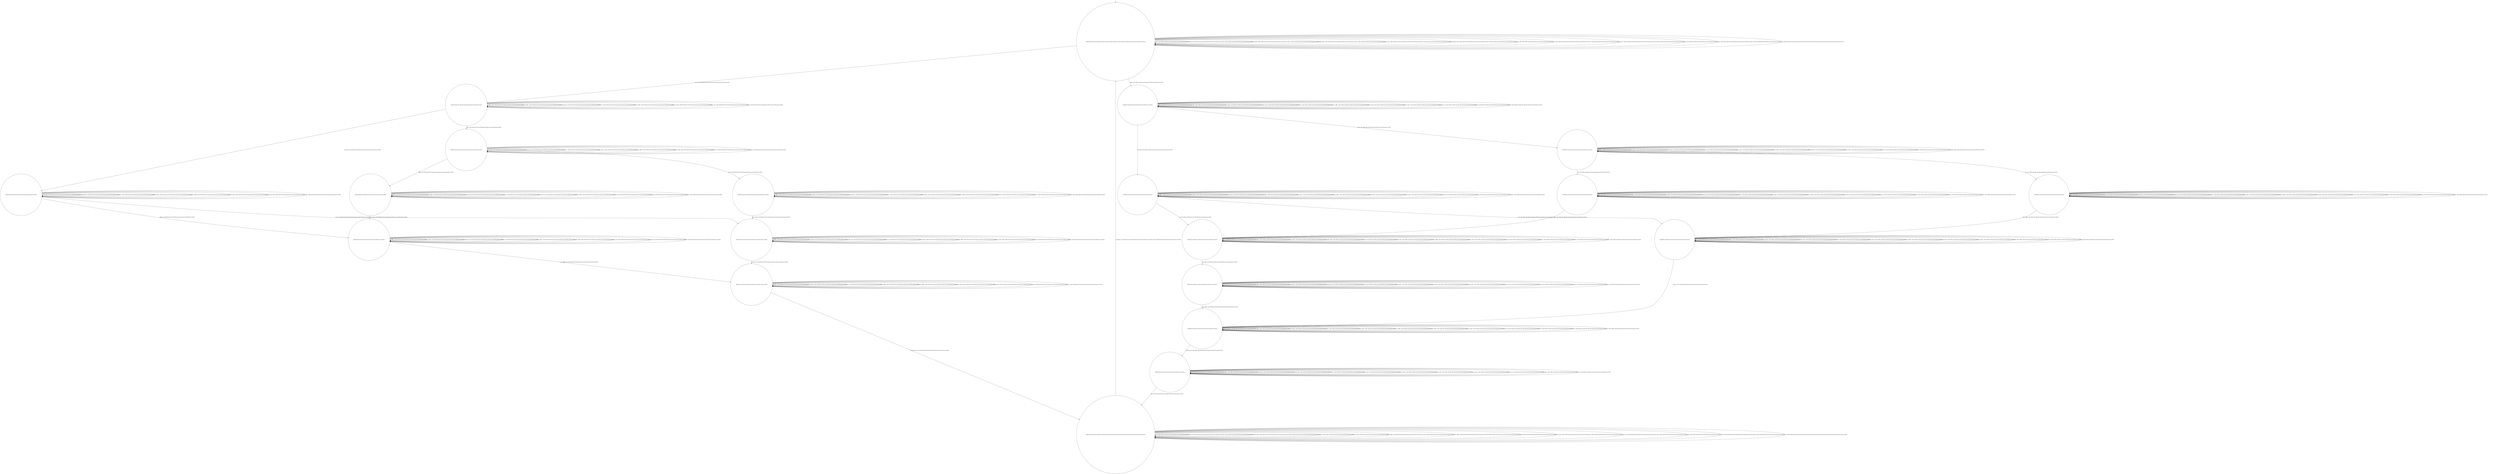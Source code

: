 digraph g {
	edge [lblstyle="above, sloped"];
	s0 [shape="circle" label="0@[((EUR and COF and TEA and not DOL and not TON and not CAP) or (DOL and TEA and CAP and TON and not EUR and not COF))]"];
	s1 [shape="circle" label="1@[((EUR and COF and TEA and not DOL and not TON and not CAP))]"];
	s2 [shape="circle" label="2@[((EUR and COF and TEA and not DOL and not TON and not CAP))]"];
	s3 [shape="circle" label="3@[((EUR and COF and TEA and not DOL and not TON and not CAP))]"];
	s4 [shape="circle" label="4@[((EUR and COF and TEA and not DOL and not TON and not CAP))]"];
	s5 [shape="circle" label="5@[((EUR and COF and TEA and not DOL and not TON and not CAP))]"];
	s6 [shape="circle" label="6@[((EUR and COF and TEA and not DOL and not TON and not CAP))]"];
	s7 [shape="circle" label="7@[((EUR and COF and TEA and not DOL and not TON and not CAP))]"];
	s8 [shape="circle" label="8@[((EUR and COF and TEA and not DOL and not TON and not CAP))]"];
	s9 [shape="circle" label="9@[((EUR and COF and TEA and not DOL and not TON and not CAP) or (DOL and TEA and CAP and TON and not EUR and not COF))]"];
	s10 [shape="circle" label="10@[((DOL and TEA and CAP and TON and not EUR and not COF))]"];
	s11 [shape="circle" label="11@[((DOL and TEA and CAP and TON and not EUR and not COF))]"];
	s12 [shape="circle" label="12@[((DOL and TEA and CAP and TON and not EUR and not COF))]"];
	s13 [shape="circle" label="13@[((DOL and TEA and CAP and TON and not EUR and not COF))]"];
	s14 [shape="circle" label="14@[((DOL and TEA and CAP and TON and not EUR and not COF))]"];
	s15 [shape="circle" label="15@[((DOL and TEA and CAP and TON and not EUR and not COF))]"];
	s16 [shape="circle" label="16@[((DOL and TEA and CAP and TON and not EUR and not COF))]"];
	s17 [shape="circle" label="17@[((DOL and TEA and CAP and TON and not EUR and not COF))]"];
	s18 [shape="circle" label="18@[((DOL and TEA and CAP and TON and not EUR and not COF))]"];
	s19 [shape="circle" label="19@[((DOL and TEA and CAP and TON and not EUR and not COF))]"];
	s0 -> s0 [label="cap / nok() [((DOL and TEA and CAP and TON and not EUR and not COF))]"];
	s0 -> s0 [label="coffee / nok() [((EUR and COF and TEA and not DOL and not TON and not CAP) or (DOL and TEA and CAP and TON and not EUR and not COF))]"];
	s0 -> s0 [label="cup_taken / nok() [((EUR and COF and TEA and not DOL and not TON and not CAP) or (DOL and TEA and CAP and TON and not EUR and not COF))]"];
	s0 -> s0 [label="display_done / nok() [((EUR and COF and TEA and not DOL and not TON and not CAP) or (DOL and TEA and CAP and TON and not EUR and not COF))]"];
	s0 -> s10 [label="dollar / ok() [((DOL and TEA and CAP and TON and not EUR and not COF))]"];
	s0 -> s1 [label="euro / ok() [((EUR and COF and TEA and not DOL and not TON and not CAP))]"];
	s0 -> s0 [label="no_sugar / nok() [((EUR and COF and TEA and not DOL and not TON and not CAP) or (DOL and TEA and CAP and TON and not EUR and not COF))]"];
	s0 -> s0 [label="pour_coffee / nok() [((EUR and COF and TEA and not DOL and not TON and not CAP) or (DOL and TEA and CAP and TON and not EUR and not COF))]"];
	s0 -> s0 [label="pour_milk / nok() [((DOL and TEA and CAP and TON and not EUR and not COF))]"];
	s0 -> s0 [label="pour_sugar / nok() [((EUR and COF and TEA and not DOL and not TON and not CAP) or (DOL and TEA and CAP and TON and not EUR and not COF))]"];
	s0 -> s0 [label="pour_tea / nok() [((EUR and COF and TEA and not DOL and not TON and not CAP) or (DOL and TEA and CAP and TON and not EUR and not COF))]"];
	s0 -> s0 [label="ring / nok() [((DOL and TEA and CAP and TON and not EUR and not COF))]"];
	s0 -> s0 [label="sugar / nok() [((EUR and COF and TEA and not DOL and not TON and not CAP) or (DOL and TEA and CAP and TON and not EUR and not COF))]"];
	s0 -> s0 [label="tea / nok() [((EUR and COF and TEA and not DOL and not TON and not CAP) or (DOL and TEA and CAP and TON and not EUR and not COF))]"];
	s1 -> s1 [label="coffee / nok() [((EUR and COF and TEA and not DOL and not TON and not CAP))]"];
	s1 -> s1 [label="cup_taken / nok() [((EUR and COF and TEA and not DOL and not TON and not CAP))]"];
	s1 -> s1 [label="display_done / nok() [((EUR and COF and TEA and not DOL and not TON and not CAP))]"];
	s1 -> s1 [label="euro / nok() [((EUR and COF and TEA and not DOL and not TON and not CAP))]"];
	s1 -> s2 [label="no_sugar / ok() [((EUR and COF and TEA and not DOL and not TON and not CAP))]"];
	s1 -> s1 [label="pour_coffee / nok() [((EUR and COF and TEA and not DOL and not TON and not CAP))]"];
	s1 -> s1 [label="pour_sugar / nok() [((EUR and COF and TEA and not DOL and not TON and not CAP))]"];
	s1 -> s1 [label="pour_tea / nok() [((EUR and COF and TEA and not DOL and not TON and not CAP))]"];
	s1 -> s3 [label="sugar / ok() [((EUR and COF and TEA and not DOL and not TON and not CAP))]"];
	s1 -> s1 [label="tea / nok() [((EUR and COF and TEA and not DOL and not TON and not CAP))]"];
	s2 -> s6 [label="coffee / ok() [((EUR and COF and TEA and not DOL and not TON and not CAP))]"];
	s2 -> s2 [label="cup_taken / nok() [((EUR and COF and TEA and not DOL and not TON and not CAP))]"];
	s2 -> s2 [label="display_done / nok() [((EUR and COF and TEA and not DOL and not TON and not CAP))]"];
	s2 -> s2 [label="euro / nok() [((EUR and COF and TEA and not DOL and not TON and not CAP))]"];
	s2 -> s2 [label="no_sugar / nok() [((EUR and COF and TEA and not DOL and not TON and not CAP))]"];
	s2 -> s2 [label="pour_coffee / nok() [((EUR and COF and TEA and not DOL and not TON and not CAP))]"];
	s2 -> s2 [label="pour_sugar / nok() [((EUR and COF and TEA and not DOL and not TON and not CAP))]"];
	s2 -> s2 [label="pour_tea / nok() [((EUR and COF and TEA and not DOL and not TON and not CAP))]"];
	s2 -> s2 [label="sugar / void() [((EUR and COF and TEA and not DOL and not TON and not CAP))]"];
	s2 -> s7 [label="tea / ok() [((EUR and COF and TEA and not DOL and not TON and not CAP))]"];
	s3 -> s4 [label="coffee / ok() [((EUR and COF and TEA and not DOL and not TON and not CAP))]"];
	s3 -> s3 [label="cup_taken / nok() [((EUR and COF and TEA and not DOL and not TON and not CAP))]"];
	s3 -> s3 [label="display_done / nok() [((EUR and COF and TEA and not DOL and not TON and not CAP))]"];
	s3 -> s3 [label="euro / nok() [((EUR and COF and TEA and not DOL and not TON and not CAP))]"];
	s3 -> s3 [label="no_sugar / void() [((EUR and COF and TEA and not DOL and not TON and not CAP))]"];
	s3 -> s3 [label="pour_coffee / nok() [((EUR and COF and TEA and not DOL and not TON and not CAP))]"];
	s3 -> s3 [label="pour_sugar / nok() [((EUR and COF and TEA and not DOL and not TON and not CAP))]"];
	s3 -> s3 [label="pour_tea / nok() [((EUR and COF and TEA and not DOL and not TON and not CAP))]"];
	s3 -> s3 [label="sugar / nok() [((EUR and COF and TEA and not DOL and not TON and not CAP))]"];
	s3 -> s5 [label="tea / ok() [((EUR and COF and TEA and not DOL and not TON and not CAP))]"];
	s4 -> s4 [label="coffee / nok() [((EUR and COF and TEA and not DOL and not TON and not CAP))]"];
	s4 -> s4 [label="cup_taken / nok() [((EUR and COF and TEA and not DOL and not TON and not CAP))]"];
	s4 -> s4 [label="display_done / nok() [((EUR and COF and TEA and not DOL and not TON and not CAP))]"];
	s4 -> s4 [label="euro / nok() [((EUR and COF and TEA and not DOL and not TON and not CAP))]"];
	s4 -> s4 [label="no_sugar / nok() [((EUR and COF and TEA and not DOL and not TON and not CAP))]"];
	s4 -> s4 [label="pour_coffee / nok() [((EUR and COF and TEA and not DOL and not TON and not CAP))]"];
	s4 -> s6 [label="pour_sugar / ok() [((EUR and COF and TEA and not DOL and not TON and not CAP))]"];
	s4 -> s4 [label="pour_tea / nok() [((EUR and COF and TEA and not DOL and not TON and not CAP))]"];
	s4 -> s4 [label="sugar / nok() [((EUR and COF and TEA and not DOL and not TON and not CAP))]"];
	s4 -> s4 [label="tea / void() [((EUR and COF and TEA and not DOL and not TON and not CAP))]"];
	s5 -> s5 [label="coffee / void() [((EUR and COF and TEA and not DOL and not TON and not CAP))]"];
	s5 -> s5 [label="cup_taken / nok() [((EUR and COF and TEA and not DOL and not TON and not CAP))]"];
	s5 -> s5 [label="display_done / nok() [((EUR and COF and TEA and not DOL and not TON and not CAP))]"];
	s5 -> s5 [label="euro / nok() [((EUR and COF and TEA and not DOL and not TON and not CAP))]"];
	s5 -> s5 [label="no_sugar / nok() [((EUR and COF and TEA and not DOL and not TON and not CAP))]"];
	s5 -> s5 [label="pour_coffee / nok() [((EUR and COF and TEA and not DOL and not TON and not CAP))]"];
	s5 -> s7 [label="pour_sugar / ok() [((EUR and COF and TEA and not DOL and not TON and not CAP))]"];
	s5 -> s5 [label="pour_tea / nok() [((EUR and COF and TEA and not DOL and not TON and not CAP))]"];
	s5 -> s5 [label="sugar / nok() [((EUR and COF and TEA and not DOL and not TON and not CAP))]"];
	s5 -> s5 [label="tea / nok() [((EUR and COF and TEA and not DOL and not TON and not CAP))]"];
	s6 -> s6 [label="coffee / nok() [((EUR and COF and TEA and not DOL and not TON and not CAP))]"];
	s6 -> s6 [label="cup_taken / nok() [((EUR and COF and TEA and not DOL and not TON and not CAP))]"];
	s6 -> s6 [label="display_done / nok() [((EUR and COF and TEA and not DOL and not TON and not CAP))]"];
	s6 -> s6 [label="euro / nok() [((EUR and COF and TEA and not DOL and not TON and not CAP))]"];
	s6 -> s6 [label="no_sugar / nok() [((EUR and COF and TEA and not DOL and not TON and not CAP))]"];
	s6 -> s8 [label="pour_coffee / ok() [((EUR and COF and TEA and not DOL and not TON and not CAP))]"];
	s6 -> s6 [label="pour_sugar / nok() [((EUR and COF and TEA and not DOL and not TON and not CAP))]"];
	s6 -> s6 [label="pour_tea / nok() [((EUR and COF and TEA and not DOL and not TON and not CAP))]"];
	s6 -> s6 [label="sugar / nok() [((EUR and COF and TEA and not DOL and not TON and not CAP))]"];
	s6 -> s6 [label="tea / void() [((EUR and COF and TEA and not DOL and not TON and not CAP))]"];
	s7 -> s7 [label="coffee / void() [((EUR and COF and TEA and not DOL and not TON and not CAP))]"];
	s7 -> s7 [label="cup_taken / nok() [((EUR and COF and TEA and not DOL and not TON and not CAP))]"];
	s7 -> s7 [label="display_done / nok() [((EUR and COF and TEA and not DOL and not TON and not CAP))]"];
	s7 -> s7 [label="euro / nok() [((EUR and COF and TEA and not DOL and not TON and not CAP))]"];
	s7 -> s7 [label="no_sugar / nok() [((EUR and COF and TEA and not DOL and not TON and not CAP))]"];
	s7 -> s7 [label="pour_coffee / nok() [((EUR and COF and TEA and not DOL and not TON and not CAP))]"];
	s7 -> s7 [label="pour_sugar / nok() [((EUR and COF and TEA and not DOL and not TON and not CAP))]"];
	s7 -> s8 [label="pour_tea / ok() [((EUR and COF and TEA and not DOL and not TON and not CAP))]"];
	s7 -> s7 [label="sugar / nok() [((EUR and COF and TEA and not DOL and not TON and not CAP))]"];
	s7 -> s7 [label="tea / nok() [((EUR and COF and TEA and not DOL and not TON and not CAP))]"];
	s8 -> s8 [label="coffee / nok() [((EUR and COF and TEA and not DOL and not TON and not CAP))]"];
	s8 -> s8 [label="cup_taken / nok() [((EUR and COF and TEA and not DOL and not TON and not CAP))]"];
	s8 -> s9 [label="display_done / ok() [((EUR and COF and TEA and not DOL and not TON and not CAP))]"];
	s8 -> s8 [label="euro / nok() [((EUR and COF and TEA and not DOL and not TON and not CAP))]"];
	s8 -> s8 [label="no_sugar / nok() [((EUR and COF and TEA and not DOL and not TON and not CAP))]"];
	s8 -> s8 [label="pour_coffee / nok() [((EUR and COF and TEA and not DOL and not TON and not CAP))]"];
	s8 -> s8 [label="pour_sugar / nok() [((EUR and COF and TEA and not DOL and not TON and not CAP))]"];
	s8 -> s8 [label="pour_tea / nok() [((EUR and COF and TEA and not DOL and not TON and not CAP))]"];
	s8 -> s8 [label="sugar / nok() [((EUR and COF and TEA and not DOL and not TON and not CAP))]"];
	s8 -> s8 [label="tea / nok() [((EUR and COF and TEA and not DOL and not TON and not CAP))]"];
	s9 -> s9 [label="cap / nok() [((DOL and TEA and CAP and TON and not EUR and not COF))]"];
	s9 -> s9 [label="coffee / nok() [((EUR and COF and TEA and not DOL and not TON and not CAP) or (DOL and TEA and CAP and TON and not EUR and not COF))]"];
	s9 -> s0 [label="cup_taken / ok() [((EUR and COF and TEA and not DOL and not TON and not CAP) or (DOL and TEA and CAP and TON and not EUR and not COF))]"];
	s9 -> s9 [label="display_done / nok() [((EUR and COF and TEA and not DOL and not TON and not CAP) or (DOL and TEA and CAP and TON and not EUR and not COF))]"];
	s9 -> s9 [label="dollar / nok() [((DOL and TEA and CAP and TON and not EUR and not COF))]"];
	s9 -> s9 [label="euro / nok() [((EUR and COF and TEA and not DOL and not TON and not CAP))]"];
	s9 -> s9 [label="no_sugar / nok() [((EUR and COF and TEA and not DOL and not TON and not CAP) or (DOL and TEA and CAP and TON and not EUR and not COF))]"];
	s9 -> s9 [label="pour_coffee / nok() [((EUR and COF and TEA and not DOL and not TON and not CAP) or (DOL and TEA and CAP and TON and not EUR and not COF))]"];
	s9 -> s9 [label="pour_milk / nok() [((DOL and TEA and CAP and TON and not EUR and not COF))]"];
	s9 -> s9 [label="pour_sugar / nok() [((EUR and COF and TEA and not DOL and not TON and not CAP) or (DOL and TEA and CAP and TON and not EUR and not COF))]"];
	s9 -> s9 [label="pour_tea / nok() [((EUR and COF and TEA and not DOL and not TON and not CAP) or (DOL and TEA and CAP and TON and not EUR and not COF))]"];
	s9 -> s9 [label="ring / nok() [((DOL and TEA and CAP and TON and not EUR and not COF))]"];
	s9 -> s9 [label="sugar / nok() [((EUR and COF and TEA and not DOL and not TON and not CAP) or (DOL and TEA and CAP and TON and not EUR and not COF))]"];
	s9 -> s9 [label="tea / nok() [((EUR and COF and TEA and not DOL and not TON and not CAP) or (DOL and TEA and CAP and TON and not EUR and not COF))]"];
	s10 -> s10 [label="cap / nok() [((DOL and TEA and CAP and TON and not EUR and not COF))]"];
	s10 -> s10 [label="coffee / nok() [((DOL and TEA and CAP and TON and not EUR and not COF))]"];
	s10 -> s10 [label="cup_taken / nok() [((DOL and TEA and CAP and TON and not EUR and not COF))]"];
	s10 -> s10 [label="display_done / nok() [((DOL and TEA and CAP and TON and not EUR and not COF))]"];
	s10 -> s10 [label="dollar / nok() [((DOL and TEA and CAP and TON and not EUR and not COF))]"];
	s10 -> s11 [label="no_sugar / ok() [((DOL and TEA and CAP and TON and not EUR and not COF))]"];
	s10 -> s10 [label="pour_coffee / nok() [((DOL and TEA and CAP and TON and not EUR and not COF))]"];
	s10 -> s10 [label="pour_milk / nok() [((DOL and TEA and CAP and TON and not EUR and not COF))]"];
	s10 -> s10 [label="pour_sugar / nok() [((DOL and TEA and CAP and TON and not EUR and not COF))]"];
	s10 -> s10 [label="pour_tea / nok() [((DOL and TEA and CAP and TON and not EUR and not COF))]"];
	s10 -> s10 [label="ring / nok() [((DOL and TEA and CAP and TON and not EUR and not COF))]"];
	s10 -> s12 [label="sugar / ok() [((DOL and TEA and CAP and TON and not EUR and not COF))]"];
	s10 -> s10 [label="tea / nok() [((DOL and TEA and CAP and TON and not EUR and not COF))]"];
	s11 -> s15 [label="cap / ok() [((DOL and TEA and CAP and TON and not EUR and not COF))]"];
	s11 -> s11 [label="coffee / Ω [((DOL and TEA and CAP and TON and not EUR and not COF))]"];
	s11 -> s11 [label="cup_taken / nok() [((DOL and TEA and CAP and TON and not EUR and not COF))]"];
	s11 -> s11 [label="display_done / nok() [((DOL and TEA and CAP and TON and not EUR and not COF))]"];
	s11 -> s11 [label="dollar / nok() [((DOL and TEA and CAP and TON and not EUR and not COF))]"];
	s11 -> s11 [label="no_sugar / nok() [((DOL and TEA and CAP and TON and not EUR and not COF))]"];
	s11 -> s11 [label="pour_coffee / nok() [((DOL and TEA and CAP and TON and not EUR and not COF))]"];
	s11 -> s11 [label="pour_milk / nok() [((DOL and TEA and CAP and TON and not EUR and not COF))]"];
	s11 -> s11 [label="pour_sugar / nok() [((DOL and TEA and CAP and TON and not EUR and not COF))]"];
	s11 -> s11 [label="pour_tea / nok() [((DOL and TEA and CAP and TON and not EUR and not COF))]"];
	s11 -> s11 [label="ring / nok() [((DOL and TEA and CAP and TON and not EUR and not COF))]"];
	s11 -> s11 [label="sugar / void() [((DOL and TEA and CAP and TON and not EUR and not COF))]"];
	s11 -> s16 [label="tea / ok() [((DOL and TEA and CAP and TON and not EUR and not COF))]"];
	s12 -> s13 [label="cap / ok() [((DOL and TEA and CAP and TON and not EUR and not COF))]"];
	s12 -> s12 [label="coffee / Ω [((DOL and TEA and CAP and TON and not EUR and not COF))]"];
	s12 -> s12 [label="cup_taken / nok() [((DOL and TEA and CAP and TON and not EUR and not COF))]"];
	s12 -> s12 [label="display_done / nok() [((DOL and TEA and CAP and TON and not EUR and not COF))]"];
	s12 -> s12 [label="dollar / nok() [((DOL and TEA and CAP and TON and not EUR and not COF))]"];
	s12 -> s12 [label="no_sugar / void() [((DOL and TEA and CAP and TON and not EUR and not COF))]"];
	s12 -> s12 [label="pour_coffee / nok() [((DOL and TEA and CAP and TON and not EUR and not COF))]"];
	s12 -> s12 [label="pour_milk / nok() [((DOL and TEA and CAP and TON and not EUR and not COF))]"];
	s12 -> s12 [label="pour_sugar / nok() [((DOL and TEA and CAP and TON and not EUR and not COF))]"];
	s12 -> s12 [label="pour_tea / nok() [((DOL and TEA and CAP and TON and not EUR and not COF))]"];
	s12 -> s12 [label="ring / nok() [((DOL and TEA and CAP and TON and not EUR and not COF))]"];
	s12 -> s12 [label="sugar / nok() [((DOL and TEA and CAP and TON and not EUR and not COF))]"];
	s12 -> s14 [label="tea / ok() [((DOL and TEA and CAP and TON and not EUR and not COF))]"];
	s13 -> s13 [label="cap / nok() [((DOL and TEA and CAP and TON and not EUR and not COF))]"];
	s13 -> s13 [label="coffee / void() [((DOL and TEA and CAP and TON and not EUR and not COF))]"];
	s13 -> s13 [label="cup_taken / nok() [((DOL and TEA and CAP and TON and not EUR and not COF))]"];
	s13 -> s13 [label="display_done / nok() [((DOL and TEA and CAP and TON and not EUR and not COF))]"];
	s13 -> s13 [label="dollar / nok() [((DOL and TEA and CAP and TON and not EUR and not COF))]"];
	s13 -> s13 [label="no_sugar / nok() [((DOL and TEA and CAP and TON and not EUR and not COF))]"];
	s13 -> s13 [label="pour_coffee / nok() [((DOL and TEA and CAP and TON and not EUR and not COF))]"];
	s13 -> s13 [label="pour_milk / nok() [((DOL and TEA and CAP and TON and not EUR and not COF))]"];
	s13 -> s15 [label="pour_sugar / ok() [((DOL and TEA and CAP and TON and not EUR and not COF))]"];
	s13 -> s13 [label="pour_tea / nok() [((DOL and TEA and CAP and TON and not EUR and not COF))]"];
	s13 -> s13 [label="ring / nok() [((DOL and TEA and CAP and TON and not EUR and not COF))]"];
	s13 -> s13 [label="sugar / nok() [((DOL and TEA and CAP and TON and not EUR and not COF))]"];
	s13 -> s13 [label="tea / void() [((DOL and TEA and CAP and TON and not EUR and not COF))]"];
	s14 -> s14 [label="cap / void() [((DOL and TEA and CAP and TON and not EUR and not COF))]"];
	s14 -> s14 [label="coffee / void() [((DOL and TEA and CAP and TON and not EUR and not COF))]"];
	s14 -> s14 [label="cup_taken / nok() [((DOL and TEA and CAP and TON and not EUR and not COF))]"];
	s14 -> s14 [label="display_done / nok() [((DOL and TEA and CAP and TON and not EUR and not COF))]"];
	s14 -> s14 [label="dollar / nok() [((DOL and TEA and CAP and TON and not EUR and not COF))]"];
	s14 -> s14 [label="no_sugar / nok() [((DOL and TEA and CAP and TON and not EUR and not COF))]"];
	s14 -> s14 [label="pour_coffee / nok() [((DOL and TEA and CAP and TON and not EUR and not COF))]"];
	s14 -> s14 [label="pour_milk / nok() [((DOL and TEA and CAP and TON and not EUR and not COF))]"];
	s14 -> s16 [label="pour_sugar / ok() [((DOL and TEA and CAP and TON and not EUR and not COF))]"];
	s14 -> s14 [label="pour_tea / nok() [((DOL and TEA and CAP and TON and not EUR and not COF))]"];
	s14 -> s14 [label="ring / nok() [((DOL and TEA and CAP and TON and not EUR and not COF))]"];
	s14 -> s14 [label="sugar / nok() [((DOL and TEA and CAP and TON and not EUR and not COF))]"];
	s14 -> s14 [label="tea / nok() [((DOL and TEA and CAP and TON and not EUR and not COF))]"];
	s15 -> s15 [label="cap / nok() [((DOL and TEA and CAP and TON and not EUR and not COF))]"];
	s15 -> s15 [label="coffee / void() [((DOL and TEA and CAP and TON and not EUR and not COF))]"];
	s15 -> s15 [label="cup_taken / nok() [((DOL and TEA and CAP and TON and not EUR and not COF))]"];
	s15 -> s15 [label="display_done / nok() [((DOL and TEA and CAP and TON and not EUR and not COF))]"];
	s15 -> s15 [label="dollar / nok() [((DOL and TEA and CAP and TON and not EUR and not COF))]"];
	s15 -> s15 [label="no_sugar / nok() [((DOL and TEA and CAP and TON and not EUR and not COF))]"];
	s15 -> s15 [label="pour_coffee / nok() [((DOL and TEA and CAP and TON and not EUR and not COF))]"];
	s15 -> s18 [label="pour_milk / ok() [((DOL and TEA and CAP and TON and not EUR and not COF))]"];
	s15 -> s15 [label="pour_sugar / nok() [((DOL and TEA and CAP and TON and not EUR and not COF))]"];
	s15 -> s15 [label="pour_tea / nok() [((DOL and TEA and CAP and TON and not EUR and not COF))]"];
	s15 -> s15 [label="ring / nok() [((DOL and TEA and CAP and TON and not EUR and not COF))]"];
	s15 -> s15 [label="sugar / nok() [((DOL and TEA and CAP and TON and not EUR and not COF))]"];
	s15 -> s15 [label="tea / void() [((DOL and TEA and CAP and TON and not EUR and not COF))]"];
	s16 -> s16 [label="cap / void() [((DOL and TEA and CAP and TON and not EUR and not COF))]"];
	s16 -> s16 [label="coffee / void() [((DOL and TEA and CAP and TON and not EUR and not COF))]"];
	s16 -> s16 [label="cup_taken / nok() [((DOL and TEA and CAP and TON and not EUR and not COF))]"];
	s16 -> s16 [label="display_done / nok() [((DOL and TEA and CAP and TON and not EUR and not COF))]"];
	s16 -> s16 [label="dollar / nok() [((DOL and TEA and CAP and TON and not EUR and not COF))]"];
	s16 -> s16 [label="no_sugar / nok() [((DOL and TEA and CAP and TON and not EUR and not COF))]"];
	s16 -> s16 [label="pour_coffee / nok() [((DOL and TEA and CAP and TON and not EUR and not COF))]"];
	s16 -> s16 [label="pour_milk / nok() [((DOL and TEA and CAP and TON and not EUR and not COF))]"];
	s16 -> s16 [label="pour_sugar / nok() [((DOL and TEA and CAP and TON and not EUR and not COF))]"];
	s16 -> s17 [label="pour_tea / ok() [((DOL and TEA and CAP and TON and not EUR and not COF))]"];
	s16 -> s16 [label="ring / nok() [((DOL and TEA and CAP and TON and not EUR and not COF))]"];
	s16 -> s16 [label="sugar / nok() [((DOL and TEA and CAP and TON and not EUR and not COF))]"];
	s16 -> s16 [label="tea / nok() [((DOL and TEA and CAP and TON and not EUR and not COF))]"];
	s17 -> s17 [label="cap / nok() [((DOL and TEA and CAP and TON and not EUR and not COF))]"];
	s17 -> s17 [label="coffee / nok() [((DOL and TEA and CAP and TON and not EUR and not COF))]"];
	s17 -> s17 [label="cup_taken / nok() [((DOL and TEA and CAP and TON and not EUR and not COF))]"];
	s17 -> s19 [label="display_done / ok() [((DOL and TEA and CAP and TON and not EUR and not COF))]"];
	s17 -> s17 [label="dollar / nok() [((DOL and TEA and CAP and TON and not EUR and not COF))]"];
	s17 -> s17 [label="no_sugar / nok() [((DOL and TEA and CAP and TON and not EUR and not COF))]"];
	s17 -> s17 [label="pour_coffee / nok() [((DOL and TEA and CAP and TON and not EUR and not COF))]"];
	s17 -> s17 [label="pour_milk / nok() [((DOL and TEA and CAP and TON and not EUR and not COF))]"];
	s17 -> s17 [label="pour_sugar / nok() [((DOL and TEA and CAP and TON and not EUR and not COF))]"];
	s17 -> s17 [label="pour_tea / nok() [((DOL and TEA and CAP and TON and not EUR and not COF))]"];
	s17 -> s17 [label="ring / nok() [((DOL and TEA and CAP and TON and not EUR and not COF))]"];
	s17 -> s17 [label="sugar / nok() [((DOL and TEA and CAP and TON and not EUR and not COF))]"];
	s17 -> s17 [label="tea / nok() [((DOL and TEA and CAP and TON and not EUR and not COF))]"];
	s18 -> s18 [label="cap / nok() [((DOL and TEA and CAP and TON and not EUR and not COF))]"];
	s18 -> s18 [label="coffee / nok() [((DOL and TEA and CAP and TON and not EUR and not COF))]"];
	s18 -> s18 [label="cup_taken / nok() [((DOL and TEA and CAP and TON and not EUR and not COF))]"];
	s18 -> s18 [label="display_done / nok() [((DOL and TEA and CAP and TON and not EUR and not COF))]"];
	s18 -> s18 [label="dollar / nok() [((DOL and TEA and CAP and TON and not EUR and not COF))]"];
	s18 -> s18 [label="no_sugar / nok() [((DOL and TEA and CAP and TON and not EUR and not COF))]"];
	s18 -> s17 [label="pour_coffee / ok() [((DOL and TEA and CAP and TON and not EUR and not COF))]"];
	s18 -> s18 [label="pour_milk / nok() [((DOL and TEA and CAP and TON and not EUR and not COF))]"];
	s18 -> s18 [label="pour_sugar / nok() [((DOL and TEA and CAP and TON and not EUR and not COF))]"];
	s18 -> s18 [label="pour_tea / nok() [((DOL and TEA and CAP and TON and not EUR and not COF))]"];
	s18 -> s18 [label="ring / nok() [((DOL and TEA and CAP and TON and not EUR and not COF))]"];
	s18 -> s18 [label="sugar / nok() [((DOL and TEA and CAP and TON and not EUR and not COF))]"];
	s18 -> s18 [label="tea / nok() [((DOL and TEA and CAP and TON and not EUR and not COF))]"];
	s19 -> s19 [label="cap / nok() [((DOL and TEA and CAP and TON and not EUR and not COF))]"];
	s19 -> s19 [label="coffee / nok() [((DOL and TEA and CAP and TON and not EUR and not COF))]"];
	s19 -> s19 [label="cup_taken / nok() [((DOL and TEA and CAP and TON and not EUR and not COF))]"];
	s19 -> s19 [label="display_done / nok() [((DOL and TEA and CAP and TON and not EUR and not COF))]"];
	s19 -> s19 [label="dollar / nok() [((DOL and TEA and CAP and TON and not EUR and not COF))]"];
	s19 -> s19 [label="no_sugar / nok() [((DOL and TEA and CAP and TON and not EUR and not COF))]"];
	s19 -> s19 [label="pour_coffee / nok() [((DOL and TEA and CAP and TON and not EUR and not COF))]"];
	s19 -> s19 [label="pour_milk / nok() [((DOL and TEA and CAP and TON and not EUR and not COF))]"];
	s19 -> s19 [label="pour_sugar / nok() [((DOL and TEA and CAP and TON and not EUR and not COF))]"];
	s19 -> s19 [label="pour_tea / nok() [((DOL and TEA and CAP and TON and not EUR and not COF))]"];
	s19 -> s9 [label="ring / ok() [((DOL and TEA and CAP and TON and not EUR and not COF))]"];
	s19 -> s19 [label="sugar / nok() [((DOL and TEA and CAP and TON and not EUR and not COF))]"];
	s19 -> s19 [label="tea / nok() [((DOL and TEA and CAP and TON and not EUR and not COF))]"];
	__start0 [label="" shape="none" width="0" height="0"];
	__start0 -> s0;
}